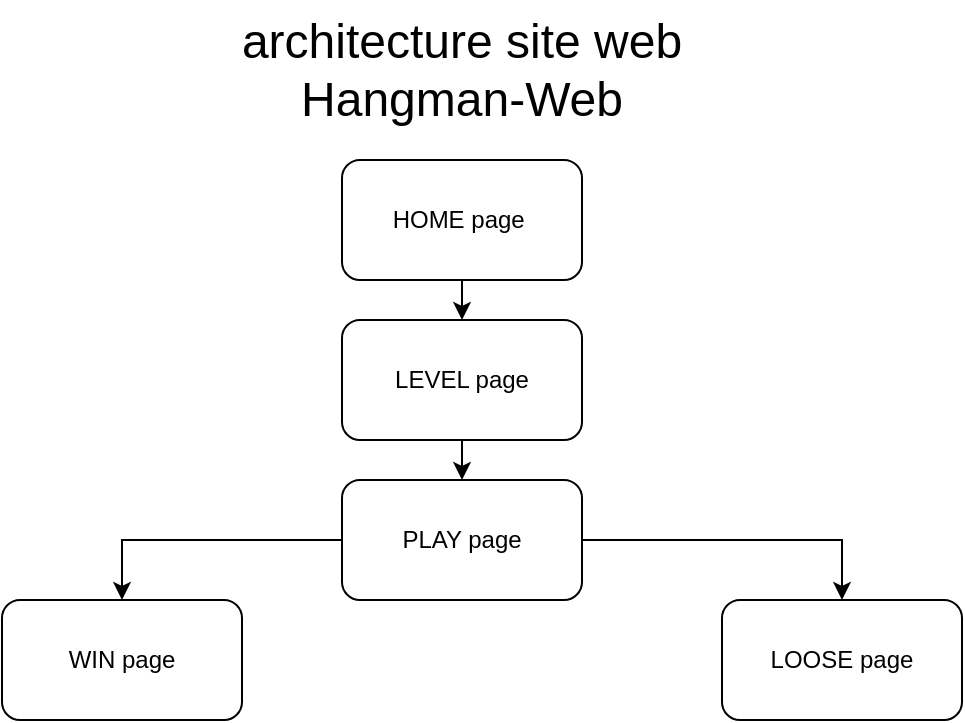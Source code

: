 <mxfile version="24.7.17">
  <diagram name="Page-1" id="JhBVKwiTWdp4AAuqnMsb">
    <mxGraphModel dx="1368" dy="958" grid="1" gridSize="10" guides="1" tooltips="1" connect="1" arrows="1" fold="1" page="1" pageScale="1" pageWidth="827" pageHeight="1169" math="0" shadow="0">
      <root>
        <mxCell id="0" />
        <mxCell id="1" parent="0" />
        <mxCell id="FHBbkx4carzEpnTjUiFi-6" style="edgeStyle=orthogonalEdgeStyle;rounded=0;orthogonalLoop=1;jettySize=auto;html=1;exitX=0.5;exitY=1;exitDx=0;exitDy=0;entryX=0.5;entryY=0;entryDx=0;entryDy=0;" edge="1" parent="1" source="FHBbkx4carzEpnTjUiFi-1" target="FHBbkx4carzEpnTjUiFi-3">
          <mxGeometry relative="1" as="geometry" />
        </mxCell>
        <mxCell id="FHBbkx4carzEpnTjUiFi-1" value="HOME page&amp;nbsp;" style="rounded=1;whiteSpace=wrap;html=1;" vertex="1" parent="1">
          <mxGeometry x="330" y="270" width="120" height="60" as="geometry" />
        </mxCell>
        <mxCell id="FHBbkx4carzEpnTjUiFi-8" style="edgeStyle=orthogonalEdgeStyle;rounded=0;orthogonalLoop=1;jettySize=auto;html=1;exitX=0.5;exitY=1;exitDx=0;exitDy=0;entryX=0.5;entryY=0;entryDx=0;entryDy=0;" edge="1" parent="1" source="FHBbkx4carzEpnTjUiFi-3" target="FHBbkx4carzEpnTjUiFi-7">
          <mxGeometry relative="1" as="geometry" />
        </mxCell>
        <mxCell id="FHBbkx4carzEpnTjUiFi-3" value="LEVEL page" style="rounded=1;whiteSpace=wrap;html=1;" vertex="1" parent="1">
          <mxGeometry x="330" y="350" width="120" height="60" as="geometry" />
        </mxCell>
        <mxCell id="FHBbkx4carzEpnTjUiFi-11" style="edgeStyle=orthogonalEdgeStyle;rounded=0;orthogonalLoop=1;jettySize=auto;html=1;exitX=1;exitY=0.5;exitDx=0;exitDy=0;entryX=0.5;entryY=0;entryDx=0;entryDy=0;" edge="1" parent="1" source="FHBbkx4carzEpnTjUiFi-7" target="FHBbkx4carzEpnTjUiFi-10">
          <mxGeometry relative="1" as="geometry" />
        </mxCell>
        <mxCell id="FHBbkx4carzEpnTjUiFi-12" style="edgeStyle=orthogonalEdgeStyle;rounded=0;orthogonalLoop=1;jettySize=auto;html=1;exitX=0;exitY=0.5;exitDx=0;exitDy=0;entryX=0.5;entryY=0;entryDx=0;entryDy=0;" edge="1" parent="1" source="FHBbkx4carzEpnTjUiFi-7" target="FHBbkx4carzEpnTjUiFi-9">
          <mxGeometry relative="1" as="geometry" />
        </mxCell>
        <mxCell id="FHBbkx4carzEpnTjUiFi-7" value="PLAY page" style="rounded=1;whiteSpace=wrap;html=1;" vertex="1" parent="1">
          <mxGeometry x="330" y="430" width="120" height="60" as="geometry" />
        </mxCell>
        <mxCell id="FHBbkx4carzEpnTjUiFi-9" value="WIN page" style="rounded=1;whiteSpace=wrap;html=1;" vertex="1" parent="1">
          <mxGeometry x="160" y="490" width="120" height="60" as="geometry" />
        </mxCell>
        <mxCell id="FHBbkx4carzEpnTjUiFi-10" value="LOOSE page" style="rounded=1;whiteSpace=wrap;html=1;" vertex="1" parent="1">
          <mxGeometry x="520" y="490" width="120" height="60" as="geometry" />
        </mxCell>
        <mxCell id="FHBbkx4carzEpnTjUiFi-13" value="&lt;font style=&quot;font-size: 24px;&quot;&gt;architecture site web Hangman-Web&lt;/font&gt;" style="text;html=1;align=center;verticalAlign=middle;whiteSpace=wrap;rounded=0;" vertex="1" parent="1">
          <mxGeometry x="230" y="190" width="320" height="70" as="geometry" />
        </mxCell>
      </root>
    </mxGraphModel>
  </diagram>
</mxfile>
